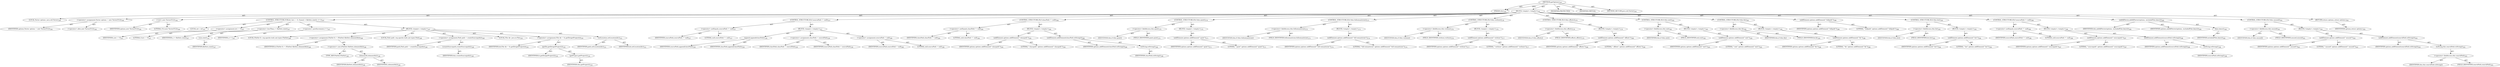 digraph "getOptions" {  
"111669149708" [label = <(METHOD,getOptions)<SUB>243</SUB>> ]
"115964117003" [label = <(PARAM,this)<SUB>243</SUB>> ]
"25769803790" [label = <(BLOCK,&lt;empty&gt;,&lt;empty&gt;)<SUB>243</SUB>> ]
"94489280512" [label = <(LOCAL,Vector options: java.util.Vector)<SUB>244</SUB>> ]
"30064771131" [label = <(&lt;operator&gt;.assignment,Vector options = new Vector(512))<SUB>244</SUB>> ]
"68719476783" [label = <(IDENTIFIER,options,Vector options = new Vector(512))<SUB>244</SUB>> ]
"30064771132" [label = <(&lt;operator&gt;.alloc,new Vector(512))<SUB>244</SUB>> ]
"30064771133" [label = <(&lt;init&gt;,new Vector(512))<SUB>244</SUB>> ]
"68719476784" [label = <(IDENTIFIER,options,new Vector(512))<SUB>244</SUB>> ]
"90194313230" [label = <(LITERAL,512,new Vector(512))<SUB>244</SUB>> ]
"47244640258" [label = <(CONTROL_STRUCTURE,FOR,for (int i = 0; Some(i &lt; fileSets.size()); i++))<SUB>247</SUB>> ]
"94489280513" [label = <(LOCAL,int i: int)<SUB>247</SUB>> ]
"30064771134" [label = <(&lt;operator&gt;.assignment,int i = 0)<SUB>247</SUB>> ]
"68719476785" [label = <(IDENTIFIER,i,int i = 0)<SUB>247</SUB>> ]
"90194313231" [label = <(LITERAL,0,int i = 0)<SUB>247</SUB>> ]
"30064771135" [label = <(&lt;operator&gt;.lessThan,i &lt; fileSets.size())<SUB>247</SUB>> ]
"68719476786" [label = <(IDENTIFIER,i,i &lt; fileSets.size())<SUB>247</SUB>> ]
"30064771136" [label = <(size,size())<SUB>247</SUB>> ]
"68719476787" [label = <(IDENTIFIER,fileSets,size())<SUB>247</SUB>> ]
"30064771137" [label = <(&lt;operator&gt;.postIncrement,i++)<SUB>247</SUB>> ]
"68719476788" [label = <(IDENTIFIER,i,i++)<SUB>247</SUB>> ]
"25769803791" [label = <(BLOCK,&lt;empty&gt;,&lt;empty&gt;)<SUB>247</SUB>> ]
"94489280514" [label = <(LOCAL,FileSet fs: org.apache.tools.ant.types.FileSet)<SUB>248</SUB>> ]
"30064771138" [label = <(&lt;operator&gt;.assignment,FileSet fs = (FileSet) fileSets.elementAt(i))<SUB>248</SUB>> ]
"68719476789" [label = <(IDENTIFIER,fs,FileSet fs = (FileSet) fileSets.elementAt(i))<SUB>248</SUB>> ]
"30064771139" [label = <(&lt;operator&gt;.cast,(FileSet) fileSets.elementAt(i))<SUB>248</SUB>> ]
"180388626432" [label = <(TYPE_REF,FileSet,FileSet)<SUB>248</SUB>> ]
"30064771140" [label = <(elementAt,elementAt(i))<SUB>248</SUB>> ]
"68719476790" [label = <(IDENTIFIER,fileSets,elementAt(i))<SUB>248</SUB>> ]
"68719476791" [label = <(IDENTIFIER,i,elementAt(i))<SUB>248</SUB>> ]
"94489280515" [label = <(LOCAL,Path path: org.apache.tools.ant.types.Path)<SUB>249</SUB>> ]
"30064771141" [label = <(&lt;operator&gt;.assignment,Path path = createSourcepath())<SUB>249</SUB>> ]
"68719476792" [label = <(IDENTIFIER,path,Path path = createSourcepath())<SUB>249</SUB>> ]
"30064771142" [label = <(createSourcepath,createSourcepath())<SUB>249</SUB>> ]
"68719476747" [label = <(IDENTIFIER,this,createSourcepath())<SUB>249</SUB>> ]
"94489280516" [label = <(LOCAL,File dir: java.io.File)<SUB>250</SUB>> ]
"30064771143" [label = <(&lt;operator&gt;.assignment,File dir = fs.getDir(getProject()))<SUB>250</SUB>> ]
"68719476793" [label = <(IDENTIFIER,dir,File dir = fs.getDir(getProject()))<SUB>250</SUB>> ]
"30064771144" [label = <(getDir,getDir(getProject()))<SUB>250</SUB>> ]
"68719476794" [label = <(IDENTIFIER,fs,getDir(getProject()))<SUB>250</SUB>> ]
"30064771145" [label = <(getProject,getProject())<SUB>250</SUB>> ]
"68719476748" [label = <(IDENTIFIER,this,getProject())<SUB>250</SUB>> ]
"30064771146" [label = <(setLocation,setLocation(dir))<SUB>251</SUB>> ]
"68719476795" [label = <(IDENTIFIER,path,setLocation(dir))<SUB>251</SUB>> ]
"68719476796" [label = <(IDENTIFIER,dir,setLocation(dir))<SUB>251</SUB>> ]
"47244640259" [label = <(CONTROL_STRUCTURE,IF,if (sourcePath != null))<SUB>257</SUB>> ]
"30064771147" [label = <(&lt;operator&gt;.notEquals,sourcePath != null)<SUB>257</SUB>> ]
"68719476797" [label = <(IDENTIFIER,sourcePath,sourcePath != null)<SUB>257</SUB>> ]
"90194313232" [label = <(LITERAL,null,sourcePath != null)<SUB>257</SUB>> ]
"25769803792" [label = <(BLOCK,&lt;empty&gt;,&lt;empty&gt;)<SUB>257</SUB>> ]
"30064771148" [label = <(append,append(classPath))<SUB>258</SUB>> ]
"68719476798" [label = <(IDENTIFIER,sourcePath,append(classPath))<SUB>258</SUB>> ]
"68719476799" [label = <(IDENTIFIER,classPath,append(classPath))<SUB>258</SUB>> ]
"30064771149" [label = <(&lt;operator&gt;.assignment,classPath = sourcePath)<SUB>259</SUB>> ]
"68719476800" [label = <(IDENTIFIER,classPath,classPath = sourcePath)<SUB>259</SUB>> ]
"68719476801" [label = <(IDENTIFIER,sourcePath,classPath = sourcePath)<SUB>259</SUB>> ]
"30064771150" [label = <(&lt;operator&gt;.assignment,sourcePath = null)<SUB>260</SUB>> ]
"68719476802" [label = <(IDENTIFIER,sourcePath,sourcePath = null)<SUB>260</SUB>> ]
"90194313233" [label = <(LITERAL,null,sourcePath = null)<SUB>260</SUB>> ]
"47244640260" [label = <(CONTROL_STRUCTURE,IF,if (classPath != null))<SUB>264</SUB>> ]
"30064771151" [label = <(&lt;operator&gt;.notEquals,classPath != null)<SUB>264</SUB>> ]
"68719476803" [label = <(IDENTIFIER,classPath,classPath != null)<SUB>264</SUB>> ]
"90194313234" [label = <(LITERAL,null,classPath != null)<SUB>264</SUB>> ]
"25769803793" [label = <(BLOCK,&lt;empty&gt;,&lt;empty&gt;)<SUB>264</SUB>> ]
"30064771152" [label = <(addElement,options.addElement(&quot;-classpath&quot;))<SUB>265</SUB>> ]
"68719476804" [label = <(IDENTIFIER,options,options.addElement(&quot;-classpath&quot;))<SUB>265</SUB>> ]
"90194313235" [label = <(LITERAL,&quot;-classpath&quot;,options.addElement(&quot;-classpath&quot;))<SUB>265</SUB>> ]
"30064771153" [label = <(addElement,addElement(classPath.toString()))<SUB>266</SUB>> ]
"68719476805" [label = <(IDENTIFIER,options,addElement(classPath.toString()))<SUB>266</SUB>> ]
"30064771154" [label = <(toString,toString())<SUB>266</SUB>> ]
"68719476806" [label = <(IDENTIFIER,classPath,toString())<SUB>266</SUB>> ]
"47244640261" [label = <(CONTROL_STRUCTURE,IF,if (this.quiet))<SUB>270</SUB>> ]
"30064771155" [label = <(&lt;operator&gt;.fieldAccess,this.quiet)<SUB>270</SUB>> ]
"68719476807" [label = <(IDENTIFIER,this,if (this.quiet))> ]
"55834574876" [label = <(FIELD_IDENTIFIER,quiet,quiet)<SUB>270</SUB>> ]
"25769803794" [label = <(BLOCK,&lt;empty&gt;,&lt;empty&gt;)<SUB>270</SUB>> ]
"30064771156" [label = <(addElement,options.addElement(&quot;-quiet&quot;))<SUB>271</SUB>> ]
"68719476808" [label = <(IDENTIFIER,options,options.addElement(&quot;-quiet&quot;))<SUB>271</SUB>> ]
"90194313236" [label = <(LITERAL,&quot;-quiet&quot;,options.addElement(&quot;-quiet&quot;))<SUB>271</SUB>> ]
"47244640262" [label = <(CONTROL_STRUCTURE,IF,if (this.fullsemanticize))<SUB>273</SUB>> ]
"30064771157" [label = <(&lt;operator&gt;.fieldAccess,this.fullsemanticize)<SUB>273</SUB>> ]
"68719476809" [label = <(IDENTIFIER,this,if (this.fullsemanticize))> ]
"55834574877" [label = <(FIELD_IDENTIFIER,fullsemanticize,fullsemanticize)<SUB>273</SUB>> ]
"25769803795" [label = <(BLOCK,&lt;empty&gt;,&lt;empty&gt;)<SUB>273</SUB>> ]
"30064771158" [label = <(addElement,options.addElement(&quot;-full-semanticize&quot;))<SUB>274</SUB>> ]
"68719476810" [label = <(IDENTIFIER,options,options.addElement(&quot;-full-semanticize&quot;))<SUB>274</SUB>> ]
"90194313237" [label = <(LITERAL,&quot;-full-semanticize&quot;,options.addElement(&quot;-full-semanticize&quot;))<SUB>274</SUB>> ]
"47244640263" [label = <(CONTROL_STRUCTURE,IF,if (this.verbose))<SUB>276</SUB>> ]
"30064771159" [label = <(&lt;operator&gt;.fieldAccess,this.verbose)<SUB>276</SUB>> ]
"68719476811" [label = <(IDENTIFIER,this,if (this.verbose))> ]
"55834574878" [label = <(FIELD_IDENTIFIER,verbose,verbose)<SUB>276</SUB>> ]
"25769803796" [label = <(BLOCK,&lt;empty&gt;,&lt;empty&gt;)<SUB>276</SUB>> ]
"30064771160" [label = <(addElement,options.addElement(&quot;-verbose&quot;))<SUB>277</SUB>> ]
"68719476812" [label = <(IDENTIFIER,options,options.addElement(&quot;-verbose&quot;))<SUB>277</SUB>> ]
"90194313238" [label = <(LITERAL,&quot;-verbose&quot;,options.addElement(&quot;-verbose&quot;))<SUB>277</SUB>> ]
"47244640264" [label = <(CONTROL_STRUCTURE,IF,if (this.offsets))<SUB>279</SUB>> ]
"30064771161" [label = <(&lt;operator&gt;.fieldAccess,this.offsets)<SUB>279</SUB>> ]
"68719476813" [label = <(IDENTIFIER,this,if (this.offsets))> ]
"55834574879" [label = <(FIELD_IDENTIFIER,offsets,offsets)<SUB>279</SUB>> ]
"25769803797" [label = <(BLOCK,&lt;empty&gt;,&lt;empty&gt;)<SUB>279</SUB>> ]
"30064771162" [label = <(addElement,options.addElement(&quot;-offsets&quot;))<SUB>280</SUB>> ]
"68719476814" [label = <(IDENTIFIER,options,options.addElement(&quot;-offsets&quot;))<SUB>280</SUB>> ]
"90194313239" [label = <(LITERAL,&quot;-offsets&quot;,options.addElement(&quot;-offsets&quot;))<SUB>280</SUB>> ]
"47244640265" [label = <(CONTROL_STRUCTURE,IF,if (this.exit))<SUB>282</SUB>> ]
"30064771163" [label = <(&lt;operator&gt;.fieldAccess,this.exit)<SUB>282</SUB>> ]
"68719476815" [label = <(IDENTIFIER,this,if (this.exit))> ]
"55834574880" [label = <(FIELD_IDENTIFIER,exit,exit)<SUB>282</SUB>> ]
"25769803798" [label = <(BLOCK,&lt;empty&gt;,&lt;empty&gt;)<SUB>282</SUB>> ]
"30064771164" [label = <(addElement,options.addElement(&quot;-exit&quot;))<SUB>283</SUB>> ]
"68719476816" [label = <(IDENTIFIER,options,options.addElement(&quot;-exit&quot;))<SUB>283</SUB>> ]
"90194313240" [label = <(LITERAL,&quot;-exit&quot;,options.addElement(&quot;-exit&quot;))<SUB>283</SUB>> ]
"47244640266" [label = <(CONTROL_STRUCTURE,IF,if (this.fix))<SUB>285</SUB>> ]
"30064771165" [label = <(&lt;operator&gt;.fieldAccess,this.fix)<SUB>285</SUB>> ]
"68719476817" [label = <(IDENTIFIER,this,if (this.fix))> ]
"55834574881" [label = <(FIELD_IDENTIFIER,fix,fix)<SUB>285</SUB>> ]
"25769803799" [label = <(BLOCK,&lt;empty&gt;,&lt;empty&gt;)<SUB>285</SUB>> ]
"30064771166" [label = <(addElement,options.addElement(&quot;-fix&quot;))<SUB>286</SUB>> ]
"68719476818" [label = <(IDENTIFIER,options,options.addElement(&quot;-fix&quot;))<SUB>286</SUB>> ]
"90194313241" [label = <(LITERAL,&quot;-fix&quot;,options.addElement(&quot;-fix&quot;))<SUB>286</SUB>> ]
"30064771167" [label = <(addElement,options.addElement(&quot;-fullpath&quot;))<SUB>288</SUB>> ]
"68719476819" [label = <(IDENTIFIER,options,options.addElement(&quot;-fullpath&quot;))<SUB>288</SUB>> ]
"90194313242" [label = <(LITERAL,&quot;-fullpath&quot;,options.addElement(&quot;-fullpath&quot;))<SUB>288</SUB>> ]
"47244640267" [label = <(CONTROL_STRUCTURE,IF,if (this.list))<SUB>293</SUB>> ]
"30064771168" [label = <(&lt;operator&gt;.fieldAccess,this.list)<SUB>293</SUB>> ]
"68719476820" [label = <(IDENTIFIER,this,if (this.list))> ]
"55834574882" [label = <(FIELD_IDENTIFIER,list,list)<SUB>293</SUB>> ]
"25769803800" [label = <(BLOCK,&lt;empty&gt;,&lt;empty&gt;)<SUB>293</SUB>> ]
"30064771169" [label = <(addElement,options.addElement(&quot;-list&quot;))<SUB>294</SUB>> ]
"68719476821" [label = <(IDENTIFIER,options,options.addElement(&quot;-list&quot;))<SUB>294</SUB>> ]
"90194313243" [label = <(LITERAL,&quot;-list&quot;,options.addElement(&quot;-list&quot;))<SUB>294</SUB>> ]
"47244640268" [label = <(CONTROL_STRUCTURE,IF,if (sourcePath != null))<SUB>296</SUB>> ]
"30064771170" [label = <(&lt;operator&gt;.notEquals,sourcePath != null)<SUB>296</SUB>> ]
"68719476822" [label = <(IDENTIFIER,sourcePath,sourcePath != null)<SUB>296</SUB>> ]
"90194313244" [label = <(LITERAL,null,sourcePath != null)<SUB>296</SUB>> ]
"25769803801" [label = <(BLOCK,&lt;empty&gt;,&lt;empty&gt;)<SUB>296</SUB>> ]
"30064771171" [label = <(addElement,options.addElement(&quot;-sourcepath&quot;))<SUB>297</SUB>> ]
"68719476823" [label = <(IDENTIFIER,options,options.addElement(&quot;-sourcepath&quot;))<SUB>297</SUB>> ]
"90194313245" [label = <(LITERAL,&quot;-sourcepath&quot;,options.addElement(&quot;-sourcepath&quot;))<SUB>297</SUB>> ]
"30064771172" [label = <(addElement,addElement(sourcePath.toString()))<SUB>298</SUB>> ]
"68719476824" [label = <(IDENTIFIER,options,addElement(sourcePath.toString()))<SUB>298</SUB>> ]
"30064771173" [label = <(toString,toString())<SUB>298</SUB>> ]
"68719476825" [label = <(IDENTIFIER,sourcePath,toString())<SUB>298</SUB>> ]
"30064771174" [label = <(addAllVector,addAllVector(options, includedFiles.keys()))<SUB>300</SUB>> ]
"68719476749" [label = <(IDENTIFIER,this,addAllVector(options, includedFiles.keys()))<SUB>300</SUB>> ]
"68719476826" [label = <(IDENTIFIER,options,addAllVector(options, includedFiles.keys()))<SUB>300</SUB>> ]
"30064771175" [label = <(keys,keys())<SUB>300</SUB>> ]
"68719476827" [label = <(IDENTIFIER,includedFiles,keys())<SUB>300</SUB>> ]
"47244640269" [label = <(CONTROL_STRUCTURE,IF,if (this.unused))<SUB>301</SUB>> ]
"30064771176" [label = <(&lt;operator&gt;.fieldAccess,this.unused)<SUB>301</SUB>> ]
"68719476828" [label = <(IDENTIFIER,this,if (this.unused))> ]
"55834574883" [label = <(FIELD_IDENTIFIER,unused,unused)<SUB>301</SUB>> ]
"25769803802" [label = <(BLOCK,&lt;empty&gt;,&lt;empty&gt;)<SUB>301</SUB>> ]
"30064771177" [label = <(addElement,options.addElement(&quot;-unused&quot;))<SUB>302</SUB>> ]
"68719476829" [label = <(IDENTIFIER,options,options.addElement(&quot;-unused&quot;))<SUB>302</SUB>> ]
"90194313246" [label = <(LITERAL,&quot;-unused&quot;,options.addElement(&quot;-unused&quot;))<SUB>302</SUB>> ]
"30064771178" [label = <(addElement,addElement(searchPath.toString()))<SUB>303</SUB>> ]
"68719476830" [label = <(IDENTIFIER,options,addElement(searchPath.toString()))<SUB>303</SUB>> ]
"30064771179" [label = <(toString,this.searchPath.toString())<SUB>303</SUB>> ]
"30064771180" [label = <(&lt;operator&gt;.fieldAccess,this.searchPath)<SUB>303</SUB>> ]
"68719476831" [label = <(IDENTIFIER,this,this.searchPath.toString())> ]
"55834574884" [label = <(FIELD_IDENTIFIER,searchPath,searchPath)<SUB>303</SUB>> ]
"146028888066" [label = <(RETURN,return options;,return options;)<SUB>305</SUB>> ]
"68719476832" [label = <(IDENTIFIER,options,return options;)<SUB>305</SUB>> ]
"133143986212" [label = <(MODIFIER,PROTECTED)> ]
"133143986213" [label = <(MODIFIER,VIRTUAL)> ]
"128849018892" [label = <(METHOD_RETURN,java.util.Vector)<SUB>243</SUB>> ]
  "111669149708" -> "115964117003"  [ label = "AST: "] 
  "111669149708" -> "25769803790"  [ label = "AST: "] 
  "111669149708" -> "133143986212"  [ label = "AST: "] 
  "111669149708" -> "133143986213"  [ label = "AST: "] 
  "111669149708" -> "128849018892"  [ label = "AST: "] 
  "25769803790" -> "94489280512"  [ label = "AST: "] 
  "25769803790" -> "30064771131"  [ label = "AST: "] 
  "25769803790" -> "30064771133"  [ label = "AST: "] 
  "25769803790" -> "47244640258"  [ label = "AST: "] 
  "25769803790" -> "47244640259"  [ label = "AST: "] 
  "25769803790" -> "47244640260"  [ label = "AST: "] 
  "25769803790" -> "47244640261"  [ label = "AST: "] 
  "25769803790" -> "47244640262"  [ label = "AST: "] 
  "25769803790" -> "47244640263"  [ label = "AST: "] 
  "25769803790" -> "47244640264"  [ label = "AST: "] 
  "25769803790" -> "47244640265"  [ label = "AST: "] 
  "25769803790" -> "47244640266"  [ label = "AST: "] 
  "25769803790" -> "30064771167"  [ label = "AST: "] 
  "25769803790" -> "47244640267"  [ label = "AST: "] 
  "25769803790" -> "47244640268"  [ label = "AST: "] 
  "25769803790" -> "30064771174"  [ label = "AST: "] 
  "25769803790" -> "47244640269"  [ label = "AST: "] 
  "25769803790" -> "146028888066"  [ label = "AST: "] 
  "30064771131" -> "68719476783"  [ label = "AST: "] 
  "30064771131" -> "30064771132"  [ label = "AST: "] 
  "30064771133" -> "68719476784"  [ label = "AST: "] 
  "30064771133" -> "90194313230"  [ label = "AST: "] 
  "47244640258" -> "94489280513"  [ label = "AST: "] 
  "47244640258" -> "30064771134"  [ label = "AST: "] 
  "47244640258" -> "30064771135"  [ label = "AST: "] 
  "47244640258" -> "30064771137"  [ label = "AST: "] 
  "47244640258" -> "25769803791"  [ label = "AST: "] 
  "30064771134" -> "68719476785"  [ label = "AST: "] 
  "30064771134" -> "90194313231"  [ label = "AST: "] 
  "30064771135" -> "68719476786"  [ label = "AST: "] 
  "30064771135" -> "30064771136"  [ label = "AST: "] 
  "30064771136" -> "68719476787"  [ label = "AST: "] 
  "30064771137" -> "68719476788"  [ label = "AST: "] 
  "25769803791" -> "94489280514"  [ label = "AST: "] 
  "25769803791" -> "30064771138"  [ label = "AST: "] 
  "25769803791" -> "94489280515"  [ label = "AST: "] 
  "25769803791" -> "30064771141"  [ label = "AST: "] 
  "25769803791" -> "94489280516"  [ label = "AST: "] 
  "25769803791" -> "30064771143"  [ label = "AST: "] 
  "25769803791" -> "30064771146"  [ label = "AST: "] 
  "30064771138" -> "68719476789"  [ label = "AST: "] 
  "30064771138" -> "30064771139"  [ label = "AST: "] 
  "30064771139" -> "180388626432"  [ label = "AST: "] 
  "30064771139" -> "30064771140"  [ label = "AST: "] 
  "30064771140" -> "68719476790"  [ label = "AST: "] 
  "30064771140" -> "68719476791"  [ label = "AST: "] 
  "30064771141" -> "68719476792"  [ label = "AST: "] 
  "30064771141" -> "30064771142"  [ label = "AST: "] 
  "30064771142" -> "68719476747"  [ label = "AST: "] 
  "30064771143" -> "68719476793"  [ label = "AST: "] 
  "30064771143" -> "30064771144"  [ label = "AST: "] 
  "30064771144" -> "68719476794"  [ label = "AST: "] 
  "30064771144" -> "30064771145"  [ label = "AST: "] 
  "30064771145" -> "68719476748"  [ label = "AST: "] 
  "30064771146" -> "68719476795"  [ label = "AST: "] 
  "30064771146" -> "68719476796"  [ label = "AST: "] 
  "47244640259" -> "30064771147"  [ label = "AST: "] 
  "47244640259" -> "25769803792"  [ label = "AST: "] 
  "30064771147" -> "68719476797"  [ label = "AST: "] 
  "30064771147" -> "90194313232"  [ label = "AST: "] 
  "25769803792" -> "30064771148"  [ label = "AST: "] 
  "25769803792" -> "30064771149"  [ label = "AST: "] 
  "25769803792" -> "30064771150"  [ label = "AST: "] 
  "30064771148" -> "68719476798"  [ label = "AST: "] 
  "30064771148" -> "68719476799"  [ label = "AST: "] 
  "30064771149" -> "68719476800"  [ label = "AST: "] 
  "30064771149" -> "68719476801"  [ label = "AST: "] 
  "30064771150" -> "68719476802"  [ label = "AST: "] 
  "30064771150" -> "90194313233"  [ label = "AST: "] 
  "47244640260" -> "30064771151"  [ label = "AST: "] 
  "47244640260" -> "25769803793"  [ label = "AST: "] 
  "30064771151" -> "68719476803"  [ label = "AST: "] 
  "30064771151" -> "90194313234"  [ label = "AST: "] 
  "25769803793" -> "30064771152"  [ label = "AST: "] 
  "25769803793" -> "30064771153"  [ label = "AST: "] 
  "30064771152" -> "68719476804"  [ label = "AST: "] 
  "30064771152" -> "90194313235"  [ label = "AST: "] 
  "30064771153" -> "68719476805"  [ label = "AST: "] 
  "30064771153" -> "30064771154"  [ label = "AST: "] 
  "30064771154" -> "68719476806"  [ label = "AST: "] 
  "47244640261" -> "30064771155"  [ label = "AST: "] 
  "47244640261" -> "25769803794"  [ label = "AST: "] 
  "30064771155" -> "68719476807"  [ label = "AST: "] 
  "30064771155" -> "55834574876"  [ label = "AST: "] 
  "25769803794" -> "30064771156"  [ label = "AST: "] 
  "30064771156" -> "68719476808"  [ label = "AST: "] 
  "30064771156" -> "90194313236"  [ label = "AST: "] 
  "47244640262" -> "30064771157"  [ label = "AST: "] 
  "47244640262" -> "25769803795"  [ label = "AST: "] 
  "30064771157" -> "68719476809"  [ label = "AST: "] 
  "30064771157" -> "55834574877"  [ label = "AST: "] 
  "25769803795" -> "30064771158"  [ label = "AST: "] 
  "30064771158" -> "68719476810"  [ label = "AST: "] 
  "30064771158" -> "90194313237"  [ label = "AST: "] 
  "47244640263" -> "30064771159"  [ label = "AST: "] 
  "47244640263" -> "25769803796"  [ label = "AST: "] 
  "30064771159" -> "68719476811"  [ label = "AST: "] 
  "30064771159" -> "55834574878"  [ label = "AST: "] 
  "25769803796" -> "30064771160"  [ label = "AST: "] 
  "30064771160" -> "68719476812"  [ label = "AST: "] 
  "30064771160" -> "90194313238"  [ label = "AST: "] 
  "47244640264" -> "30064771161"  [ label = "AST: "] 
  "47244640264" -> "25769803797"  [ label = "AST: "] 
  "30064771161" -> "68719476813"  [ label = "AST: "] 
  "30064771161" -> "55834574879"  [ label = "AST: "] 
  "25769803797" -> "30064771162"  [ label = "AST: "] 
  "30064771162" -> "68719476814"  [ label = "AST: "] 
  "30064771162" -> "90194313239"  [ label = "AST: "] 
  "47244640265" -> "30064771163"  [ label = "AST: "] 
  "47244640265" -> "25769803798"  [ label = "AST: "] 
  "30064771163" -> "68719476815"  [ label = "AST: "] 
  "30064771163" -> "55834574880"  [ label = "AST: "] 
  "25769803798" -> "30064771164"  [ label = "AST: "] 
  "30064771164" -> "68719476816"  [ label = "AST: "] 
  "30064771164" -> "90194313240"  [ label = "AST: "] 
  "47244640266" -> "30064771165"  [ label = "AST: "] 
  "47244640266" -> "25769803799"  [ label = "AST: "] 
  "30064771165" -> "68719476817"  [ label = "AST: "] 
  "30064771165" -> "55834574881"  [ label = "AST: "] 
  "25769803799" -> "30064771166"  [ label = "AST: "] 
  "30064771166" -> "68719476818"  [ label = "AST: "] 
  "30064771166" -> "90194313241"  [ label = "AST: "] 
  "30064771167" -> "68719476819"  [ label = "AST: "] 
  "30064771167" -> "90194313242"  [ label = "AST: "] 
  "47244640267" -> "30064771168"  [ label = "AST: "] 
  "47244640267" -> "25769803800"  [ label = "AST: "] 
  "30064771168" -> "68719476820"  [ label = "AST: "] 
  "30064771168" -> "55834574882"  [ label = "AST: "] 
  "25769803800" -> "30064771169"  [ label = "AST: "] 
  "30064771169" -> "68719476821"  [ label = "AST: "] 
  "30064771169" -> "90194313243"  [ label = "AST: "] 
  "47244640268" -> "30064771170"  [ label = "AST: "] 
  "47244640268" -> "25769803801"  [ label = "AST: "] 
  "30064771170" -> "68719476822"  [ label = "AST: "] 
  "30064771170" -> "90194313244"  [ label = "AST: "] 
  "25769803801" -> "30064771171"  [ label = "AST: "] 
  "25769803801" -> "30064771172"  [ label = "AST: "] 
  "30064771171" -> "68719476823"  [ label = "AST: "] 
  "30064771171" -> "90194313245"  [ label = "AST: "] 
  "30064771172" -> "68719476824"  [ label = "AST: "] 
  "30064771172" -> "30064771173"  [ label = "AST: "] 
  "30064771173" -> "68719476825"  [ label = "AST: "] 
  "30064771174" -> "68719476749"  [ label = "AST: "] 
  "30064771174" -> "68719476826"  [ label = "AST: "] 
  "30064771174" -> "30064771175"  [ label = "AST: "] 
  "30064771175" -> "68719476827"  [ label = "AST: "] 
  "47244640269" -> "30064771176"  [ label = "AST: "] 
  "47244640269" -> "25769803802"  [ label = "AST: "] 
  "30064771176" -> "68719476828"  [ label = "AST: "] 
  "30064771176" -> "55834574883"  [ label = "AST: "] 
  "25769803802" -> "30064771177"  [ label = "AST: "] 
  "25769803802" -> "30064771178"  [ label = "AST: "] 
  "30064771177" -> "68719476829"  [ label = "AST: "] 
  "30064771177" -> "90194313246"  [ label = "AST: "] 
  "30064771178" -> "68719476830"  [ label = "AST: "] 
  "30064771178" -> "30064771179"  [ label = "AST: "] 
  "30064771179" -> "30064771180"  [ label = "AST: "] 
  "30064771180" -> "68719476831"  [ label = "AST: "] 
  "30064771180" -> "55834574884"  [ label = "AST: "] 
  "146028888066" -> "68719476832"  [ label = "AST: "] 
  "111669149708" -> "115964117003"  [ label = "DDG: "] 
}
